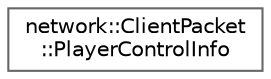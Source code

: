 digraph "Graphical Class Hierarchy"
{
 // LATEX_PDF_SIZE
  bgcolor="transparent";
  edge [fontname=Helvetica,fontsize=10,labelfontname=Helvetica,labelfontsize=10];
  node [fontname=Helvetica,fontsize=10,shape=box,height=0.2,width=0.4];
  rankdir="LR";
  Node0 [label="network::ClientPacket\l::PlayerControlInfo",height=0.2,width=0.4,color="grey40", fillcolor="white", style="filled",URL="$d9/d72/structnetwork_1_1_client_packet_1_1_player_control_info.html",tooltip=" "];
}
